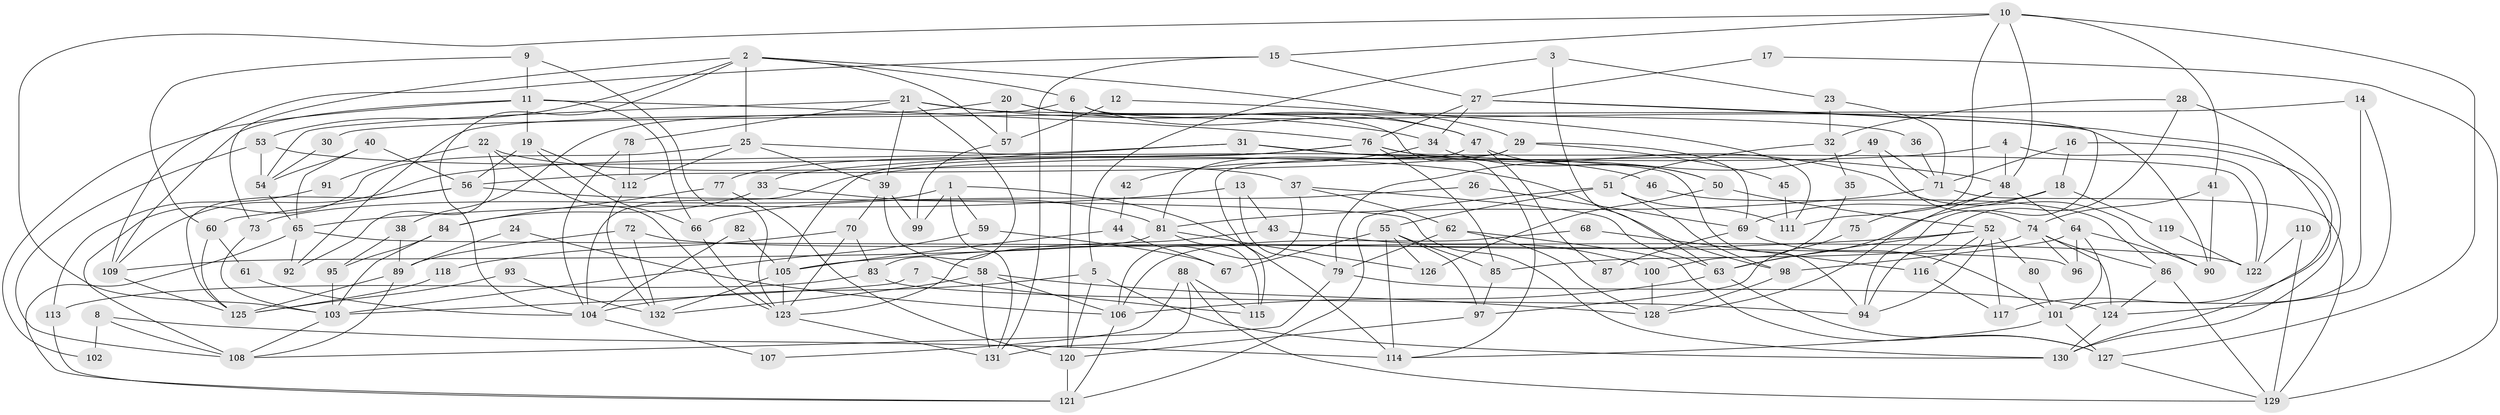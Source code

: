 // coarse degree distribution, {12: 0.030303030303030304, 7: 0.10606060606060606, 13: 0.030303030303030304, 3: 0.16666666666666666, 6: 0.10606060606060606, 4: 0.16666666666666666, 8: 0.030303030303030304, 11: 0.015151515151515152, 2: 0.19696969696969696, 5: 0.045454545454545456, 14: 0.015151515151515152, 9: 0.06060606060606061, 10: 0.030303030303030304}
// Generated by graph-tools (version 1.1) at 2025/51/03/04/25 22:51:06]
// undirected, 132 vertices, 264 edges
graph export_dot {
  node [color=gray90,style=filled];
  1;
  2;
  3;
  4;
  5;
  6;
  7;
  8;
  9;
  10;
  11;
  12;
  13;
  14;
  15;
  16;
  17;
  18;
  19;
  20;
  21;
  22;
  23;
  24;
  25;
  26;
  27;
  28;
  29;
  30;
  31;
  32;
  33;
  34;
  35;
  36;
  37;
  38;
  39;
  40;
  41;
  42;
  43;
  44;
  45;
  46;
  47;
  48;
  49;
  50;
  51;
  52;
  53;
  54;
  55;
  56;
  57;
  58;
  59;
  60;
  61;
  62;
  63;
  64;
  65;
  66;
  67;
  68;
  69;
  70;
  71;
  72;
  73;
  74;
  75;
  76;
  77;
  78;
  79;
  80;
  81;
  82;
  83;
  84;
  85;
  86;
  87;
  88;
  89;
  90;
  91;
  92;
  93;
  94;
  95;
  96;
  97;
  98;
  99;
  100;
  101;
  102;
  103;
  104;
  105;
  106;
  107;
  108;
  109;
  110;
  111;
  112;
  113;
  114;
  115;
  116;
  117;
  118;
  119;
  120;
  121;
  122;
  123;
  124;
  125;
  126;
  127;
  128;
  129;
  130;
  131;
  132;
  1 -- 131;
  1 -- 114;
  1 -- 59;
  1 -- 73;
  1 -- 99;
  2 -- 29;
  2 -- 6;
  2 -- 25;
  2 -- 53;
  2 -- 57;
  2 -- 73;
  2 -- 104;
  3 -- 63;
  3 -- 5;
  3 -- 23;
  4 -- 122;
  4 -- 104;
  4 -- 48;
  5 -- 104;
  5 -- 130;
  5 -- 120;
  6 -- 47;
  6 -- 120;
  6 -- 90;
  6 -- 92;
  7 -- 103;
  7 -- 115;
  8 -- 108;
  8 -- 114;
  8 -- 102;
  9 -- 60;
  9 -- 123;
  9 -- 11;
  10 -- 127;
  10 -- 41;
  10 -- 15;
  10 -- 48;
  10 -- 103;
  10 -- 111;
  11 -- 109;
  11 -- 19;
  11 -- 66;
  11 -- 76;
  11 -- 102;
  12 -- 57;
  12 -- 111;
  13 -- 65;
  13 -- 79;
  13 -- 43;
  14 -- 101;
  14 -- 124;
  14 -- 30;
  15 -- 131;
  15 -- 27;
  15 -- 109;
  16 -- 130;
  16 -- 71;
  16 -- 18;
  17 -- 129;
  17 -- 27;
  18 -- 63;
  18 -- 69;
  18 -- 119;
  19 -- 56;
  19 -- 66;
  19 -- 112;
  20 -- 38;
  20 -- 57;
  20 -- 47;
  20 -- 114;
  21 -- 39;
  21 -- 34;
  21 -- 36;
  21 -- 54;
  21 -- 78;
  21 -- 83;
  22 -- 37;
  22 -- 92;
  22 -- 91;
  22 -- 123;
  23 -- 71;
  23 -- 32;
  24 -- 89;
  24 -- 106;
  25 -- 108;
  25 -- 39;
  25 -- 46;
  25 -- 112;
  26 -- 66;
  26 -- 69;
  27 -- 76;
  27 -- 34;
  27 -- 94;
  27 -- 117;
  28 -- 94;
  28 -- 32;
  28 -- 130;
  29 -- 56;
  29 -- 69;
  29 -- 45;
  29 -- 115;
  30 -- 54;
  31 -- 48;
  31 -- 109;
  31 -- 33;
  31 -- 94;
  32 -- 51;
  32 -- 35;
  33 -- 84;
  33 -- 81;
  34 -- 50;
  34 -- 42;
  35 -- 100;
  36 -- 71;
  37 -- 62;
  37 -- 106;
  37 -- 63;
  38 -- 95;
  38 -- 89;
  39 -- 70;
  39 -- 58;
  39 -- 99;
  40 -- 65;
  40 -- 54;
  40 -- 56;
  41 -- 74;
  41 -- 90;
  42 -- 44;
  43 -- 123;
  43 -- 100;
  44 -- 67;
  44 -- 105;
  45 -- 111;
  46 -- 86;
  47 -- 50;
  47 -- 81;
  47 -- 87;
  48 -- 64;
  48 -- 75;
  48 -- 128;
  49 -- 71;
  49 -- 79;
  49 -- 74;
  50 -- 126;
  50 -- 52;
  51 -- 55;
  51 -- 98;
  51 -- 111;
  51 -- 121;
  52 -- 105;
  52 -- 94;
  52 -- 63;
  52 -- 80;
  52 -- 116;
  52 -- 117;
  53 -- 54;
  53 -- 98;
  53 -- 108;
  54 -- 65;
  55 -- 85;
  55 -- 97;
  55 -- 67;
  55 -- 114;
  55 -- 126;
  56 -- 130;
  56 -- 60;
  56 -- 125;
  57 -- 99;
  58 -- 128;
  58 -- 106;
  58 -- 131;
  58 -- 132;
  59 -- 103;
  59 -- 67;
  60 -- 125;
  60 -- 61;
  61 -- 104;
  62 -- 127;
  62 -- 128;
  62 -- 79;
  63 -- 106;
  63 -- 127;
  64 -- 90;
  64 -- 96;
  64 -- 98;
  64 -- 101;
  65 -- 96;
  65 -- 121;
  65 -- 92;
  66 -- 123;
  68 -- 106;
  68 -- 116;
  69 -- 101;
  69 -- 87;
  70 -- 83;
  70 -- 123;
  70 -- 118;
  71 -- 129;
  71 -- 81;
  72 -- 89;
  72 -- 132;
  72 -- 122;
  73 -- 103;
  74 -- 124;
  74 -- 85;
  74 -- 86;
  74 -- 96;
  75 -- 97;
  76 -- 105;
  76 -- 77;
  76 -- 85;
  76 -- 90;
  76 -- 122;
  77 -- 120;
  77 -- 84;
  78 -- 112;
  78 -- 104;
  79 -- 108;
  79 -- 124;
  80 -- 101;
  81 -- 109;
  81 -- 115;
  81 -- 126;
  82 -- 104;
  82 -- 105;
  83 -- 94;
  83 -- 113;
  84 -- 103;
  84 -- 95;
  85 -- 97;
  86 -- 129;
  86 -- 124;
  88 -- 115;
  88 -- 131;
  88 -- 107;
  88 -- 129;
  89 -- 108;
  89 -- 125;
  91 -- 113;
  93 -- 125;
  93 -- 132;
  95 -- 103;
  97 -- 120;
  98 -- 128;
  100 -- 128;
  101 -- 114;
  101 -- 127;
  103 -- 108;
  104 -- 107;
  105 -- 132;
  105 -- 123;
  106 -- 121;
  109 -- 125;
  110 -- 129;
  110 -- 122;
  112 -- 132;
  113 -- 121;
  116 -- 117;
  118 -- 125;
  119 -- 122;
  120 -- 121;
  123 -- 131;
  124 -- 130;
  127 -- 129;
}
